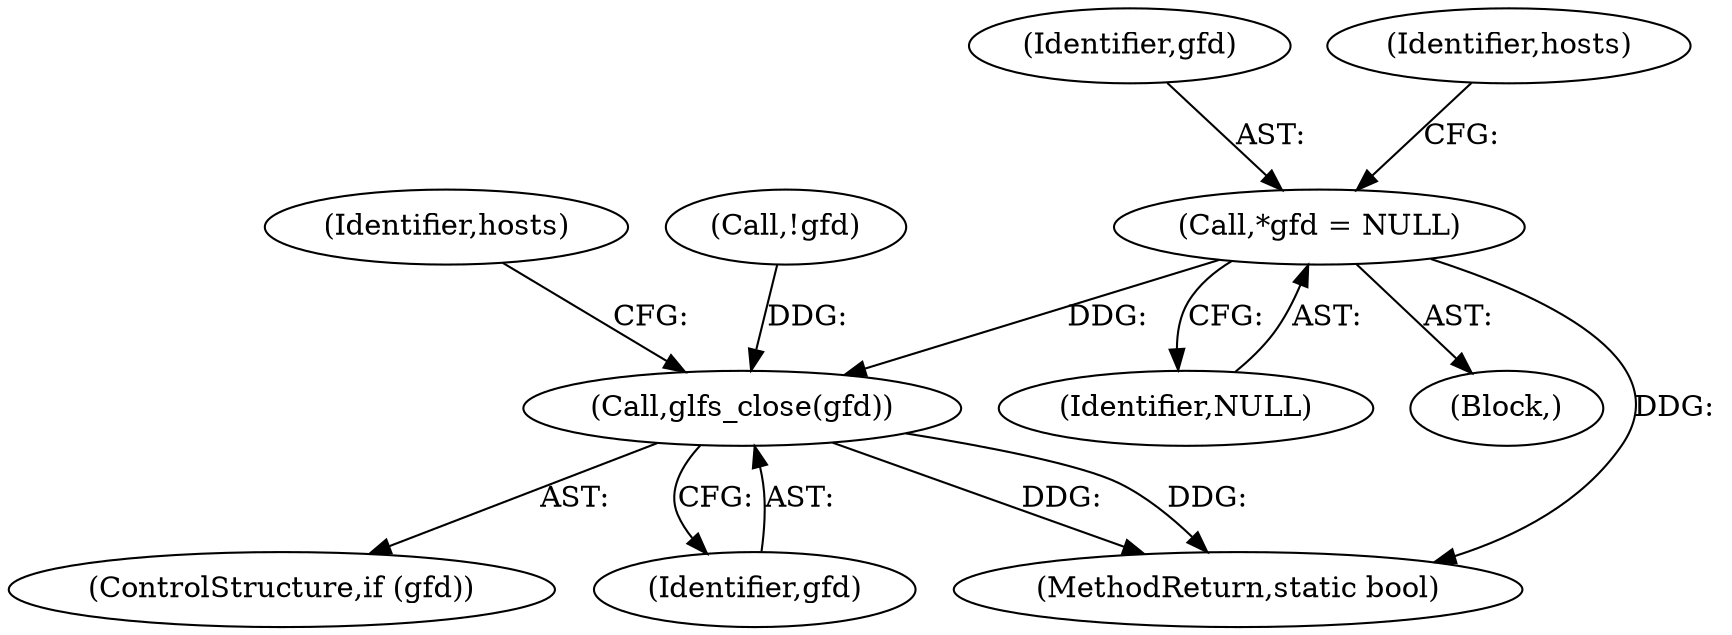digraph "1_tcmu-runner_61bd03e600d2abf309173e9186f4d465bb1b7157@pointer" {
"1000112" [label="(Call,*gfd = NULL)"];
"1000226" [label="(Call,glfs_close(gfd))"];
"1000224" [label="(ControlStructure,if (gfd))"];
"1000114" [label="(Identifier,NULL)"];
"1000113" [label="(Identifier,gfd)"];
"1000112" [label="(Call,*gfd = NULL)"];
"1000105" [label="(Block,)"];
"1000226" [label="(Call,glfs_close(gfd))"];
"1000227" [label="(Identifier,gfd)"];
"1000230" [label="(Identifier,hosts)"];
"1000233" [label="(MethodReturn,static bool)"];
"1000117" [label="(Identifier,hosts)"];
"1000172" [label="(Call,!gfd)"];
"1000112" -> "1000105"  [label="AST: "];
"1000112" -> "1000114"  [label="CFG: "];
"1000113" -> "1000112"  [label="AST: "];
"1000114" -> "1000112"  [label="AST: "];
"1000117" -> "1000112"  [label="CFG: "];
"1000112" -> "1000233"  [label="DDG: "];
"1000112" -> "1000226"  [label="DDG: "];
"1000226" -> "1000224"  [label="AST: "];
"1000226" -> "1000227"  [label="CFG: "];
"1000227" -> "1000226"  [label="AST: "];
"1000230" -> "1000226"  [label="CFG: "];
"1000226" -> "1000233"  [label="DDG: "];
"1000226" -> "1000233"  [label="DDG: "];
"1000172" -> "1000226"  [label="DDG: "];
}
